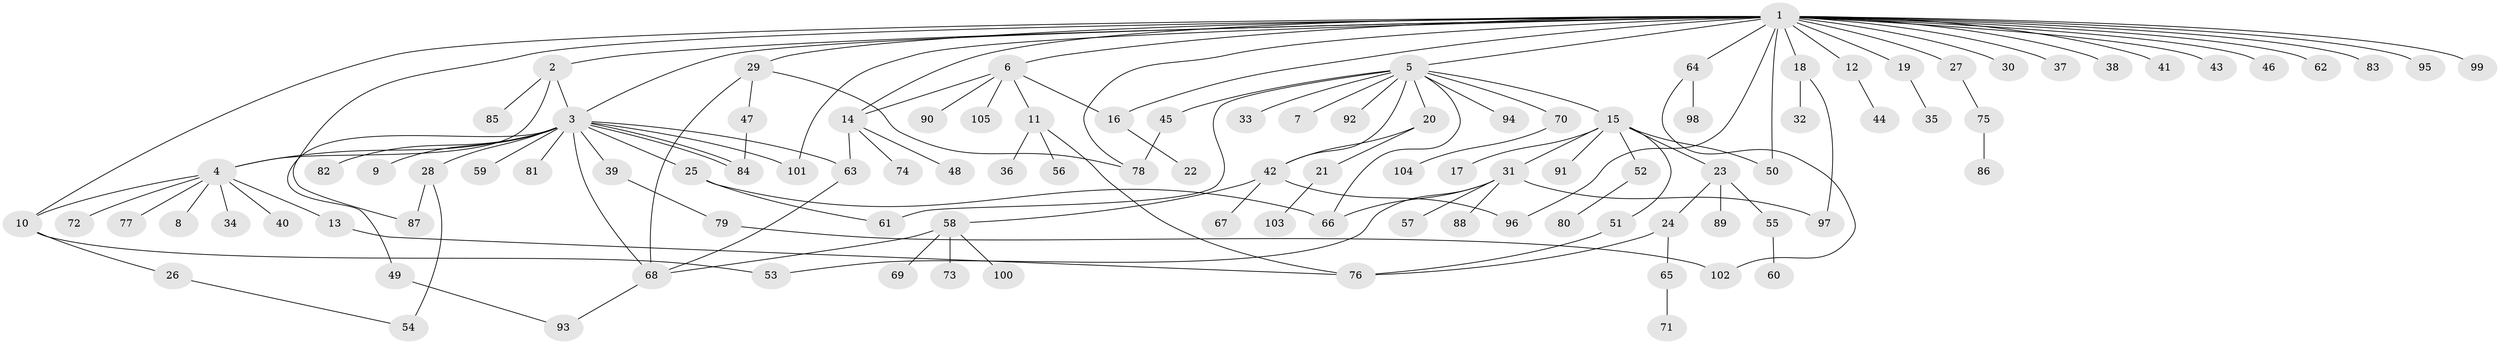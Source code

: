 // Generated by graph-tools (version 1.1) at 2025/35/03/09/25 02:35:30]
// undirected, 105 vertices, 133 edges
graph export_dot {
graph [start="1"]
  node [color=gray90,style=filled];
  1;
  2;
  3;
  4;
  5;
  6;
  7;
  8;
  9;
  10;
  11;
  12;
  13;
  14;
  15;
  16;
  17;
  18;
  19;
  20;
  21;
  22;
  23;
  24;
  25;
  26;
  27;
  28;
  29;
  30;
  31;
  32;
  33;
  34;
  35;
  36;
  37;
  38;
  39;
  40;
  41;
  42;
  43;
  44;
  45;
  46;
  47;
  48;
  49;
  50;
  51;
  52;
  53;
  54;
  55;
  56;
  57;
  58;
  59;
  60;
  61;
  62;
  63;
  64;
  65;
  66;
  67;
  68;
  69;
  70;
  71;
  72;
  73;
  74;
  75;
  76;
  77;
  78;
  79;
  80;
  81;
  82;
  83;
  84;
  85;
  86;
  87;
  88;
  89;
  90;
  91;
  92;
  93;
  94;
  95;
  96;
  97;
  98;
  99;
  100;
  101;
  102;
  103;
  104;
  105;
  1 -- 2;
  1 -- 3;
  1 -- 5;
  1 -- 6;
  1 -- 10;
  1 -- 12;
  1 -- 14;
  1 -- 16;
  1 -- 18;
  1 -- 19;
  1 -- 27;
  1 -- 29;
  1 -- 30;
  1 -- 37;
  1 -- 38;
  1 -- 41;
  1 -- 43;
  1 -- 46;
  1 -- 50;
  1 -- 62;
  1 -- 64;
  1 -- 78;
  1 -- 83;
  1 -- 87;
  1 -- 95;
  1 -- 96;
  1 -- 99;
  1 -- 101;
  2 -- 3;
  2 -- 4;
  2 -- 85;
  3 -- 4;
  3 -- 9;
  3 -- 25;
  3 -- 28;
  3 -- 39;
  3 -- 49;
  3 -- 59;
  3 -- 63;
  3 -- 68;
  3 -- 81;
  3 -- 82;
  3 -- 84;
  3 -- 84;
  3 -- 101;
  4 -- 8;
  4 -- 10;
  4 -- 13;
  4 -- 34;
  4 -- 40;
  4 -- 72;
  4 -- 77;
  5 -- 7;
  5 -- 15;
  5 -- 20;
  5 -- 33;
  5 -- 42;
  5 -- 45;
  5 -- 61;
  5 -- 66;
  5 -- 70;
  5 -- 92;
  5 -- 94;
  6 -- 11;
  6 -- 14;
  6 -- 16;
  6 -- 90;
  6 -- 105;
  10 -- 26;
  10 -- 53;
  11 -- 36;
  11 -- 56;
  11 -- 76;
  12 -- 44;
  13 -- 76;
  14 -- 48;
  14 -- 63;
  14 -- 74;
  15 -- 17;
  15 -- 23;
  15 -- 31;
  15 -- 50;
  15 -- 51;
  15 -- 52;
  15 -- 91;
  16 -- 22;
  18 -- 32;
  18 -- 97;
  19 -- 35;
  20 -- 21;
  20 -- 42;
  21 -- 103;
  23 -- 24;
  23 -- 55;
  23 -- 89;
  24 -- 65;
  24 -- 76;
  25 -- 61;
  25 -- 66;
  26 -- 54;
  27 -- 75;
  28 -- 54;
  28 -- 87;
  29 -- 47;
  29 -- 68;
  29 -- 78;
  31 -- 53;
  31 -- 57;
  31 -- 66;
  31 -- 88;
  31 -- 97;
  39 -- 79;
  42 -- 58;
  42 -- 67;
  42 -- 96;
  45 -- 78;
  47 -- 84;
  49 -- 93;
  51 -- 76;
  52 -- 80;
  55 -- 60;
  58 -- 68;
  58 -- 69;
  58 -- 73;
  58 -- 100;
  63 -- 68;
  64 -- 98;
  64 -- 102;
  65 -- 71;
  68 -- 93;
  70 -- 104;
  75 -- 86;
  79 -- 102;
}
